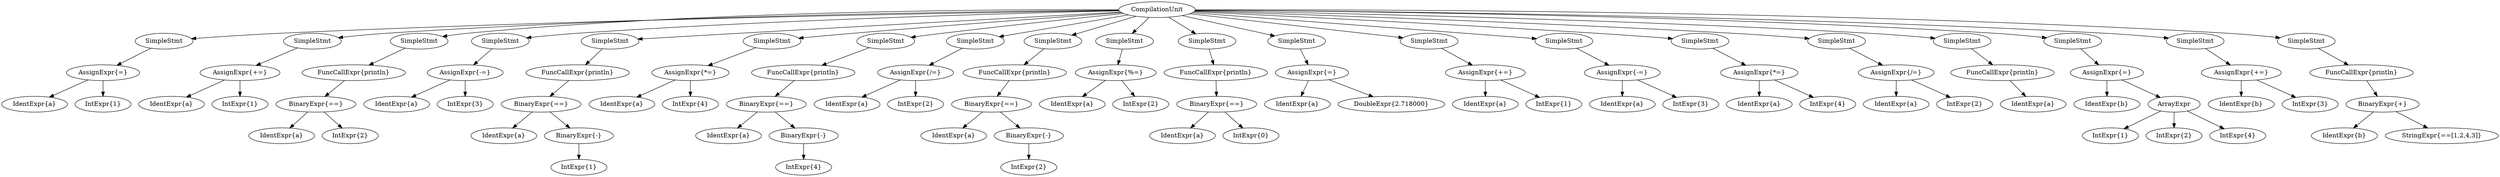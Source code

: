 digraph G{
	graph [ dpi = 300 ]
	node_0[label="CompilationUnit"]
	node_4[label="SimpleStmt"]
	node_0-> node_4
	node_4[label="SimpleStmt"]
	node_2[label="AssignExpr{=}"]
	node_4-> node_2
	node_2[label="AssignExpr{=}"]
	node_1[label="IdentExpr{a}"]
	node_2-> node_1
	node_2[label="AssignExpr{=}"]
	node_3[label="IntExpr{1}"]
	node_2-> node_3
	node_0[label="CompilationUnit"]
	node_8[label="SimpleStmt"]
	node_0-> node_8
	node_8[label="SimpleStmt"]
	node_6[label="AssignExpr{+=}"]
	node_8-> node_6
	node_6[label="AssignExpr{+=}"]
	node_5[label="IdentExpr{a}"]
	node_6-> node_5
	node_6[label="AssignExpr{+=}"]
	node_7[label="IntExpr{1}"]
	node_6-> node_7
	node_0[label="CompilationUnit"]
	node_13[label="SimpleStmt"]
	node_0-> node_13
	node_13[label="SimpleStmt"]
	node_9[label="FuncCallExpr{println}"]
	node_13-> node_9
	node_9[label="FuncCallExpr{println}"]
	node_11[label="BinaryExpr{==}"]
	node_9-> node_11
	node_11[label="BinaryExpr{==}"]
	node_10[label="IdentExpr{a}"]
	node_11-> node_10
	node_11[label="BinaryExpr{==}"]
	node_12[label="IntExpr{2}"]
	node_11-> node_12
	node_0[label="CompilationUnit"]
	node_17[label="SimpleStmt"]
	node_0-> node_17
	node_17[label="SimpleStmt"]
	node_15[label="AssignExpr{-=}"]
	node_17-> node_15
	node_15[label="AssignExpr{-=}"]
	node_14[label="IdentExpr{a}"]
	node_15-> node_14
	node_15[label="AssignExpr{-=}"]
	node_16[label="IntExpr{3}"]
	node_15-> node_16
	node_0[label="CompilationUnit"]
	node_23[label="SimpleStmt"]
	node_0-> node_23
	node_23[label="SimpleStmt"]
	node_18[label="FuncCallExpr{println}"]
	node_23-> node_18
	node_18[label="FuncCallExpr{println}"]
	node_20[label="BinaryExpr{==}"]
	node_18-> node_20
	node_20[label="BinaryExpr{==}"]
	node_19[label="IdentExpr{a}"]
	node_20-> node_19
	node_20[label="BinaryExpr{==}"]
	node_21[label="BinaryExpr{-}"]
	node_20-> node_21
	node_21[label="BinaryExpr{-}"]
	node_22[label="IntExpr{1}"]
	node_21-> node_22
	node_0[label="CompilationUnit"]
	node_27[label="SimpleStmt"]
	node_0-> node_27
	node_27[label="SimpleStmt"]
	node_25[label="AssignExpr{*=}"]
	node_27-> node_25
	node_25[label="AssignExpr{*=}"]
	node_24[label="IdentExpr{a}"]
	node_25-> node_24
	node_25[label="AssignExpr{*=}"]
	node_26[label="IntExpr{4}"]
	node_25-> node_26
	node_0[label="CompilationUnit"]
	node_33[label="SimpleStmt"]
	node_0-> node_33
	node_33[label="SimpleStmt"]
	node_28[label="FuncCallExpr{println}"]
	node_33-> node_28
	node_28[label="FuncCallExpr{println}"]
	node_30[label="BinaryExpr{==}"]
	node_28-> node_30
	node_30[label="BinaryExpr{==}"]
	node_29[label="IdentExpr{a}"]
	node_30-> node_29
	node_30[label="BinaryExpr{==}"]
	node_31[label="BinaryExpr{-}"]
	node_30-> node_31
	node_31[label="BinaryExpr{-}"]
	node_32[label="IntExpr{4}"]
	node_31-> node_32
	node_0[label="CompilationUnit"]
	node_37[label="SimpleStmt"]
	node_0-> node_37
	node_37[label="SimpleStmt"]
	node_35[label="AssignExpr{/=}"]
	node_37-> node_35
	node_35[label="AssignExpr{/=}"]
	node_34[label="IdentExpr{a}"]
	node_35-> node_34
	node_35[label="AssignExpr{/=}"]
	node_36[label="IntExpr{2}"]
	node_35-> node_36
	node_0[label="CompilationUnit"]
	node_43[label="SimpleStmt"]
	node_0-> node_43
	node_43[label="SimpleStmt"]
	node_38[label="FuncCallExpr{println}"]
	node_43-> node_38
	node_38[label="FuncCallExpr{println}"]
	node_40[label="BinaryExpr{==}"]
	node_38-> node_40
	node_40[label="BinaryExpr{==}"]
	node_39[label="IdentExpr{a}"]
	node_40-> node_39
	node_40[label="BinaryExpr{==}"]
	node_41[label="BinaryExpr{-}"]
	node_40-> node_41
	node_41[label="BinaryExpr{-}"]
	node_42[label="IntExpr{2}"]
	node_41-> node_42
	node_0[label="CompilationUnit"]
	node_47[label="SimpleStmt"]
	node_0-> node_47
	node_47[label="SimpleStmt"]
	node_45[label="AssignExpr{%=}"]
	node_47-> node_45
	node_45[label="AssignExpr{%=}"]
	node_44[label="IdentExpr{a}"]
	node_45-> node_44
	node_45[label="AssignExpr{%=}"]
	node_46[label="IntExpr{2}"]
	node_45-> node_46
	node_0[label="CompilationUnit"]
	node_52[label="SimpleStmt"]
	node_0-> node_52
	node_52[label="SimpleStmt"]
	node_48[label="FuncCallExpr{println}"]
	node_52-> node_48
	node_48[label="FuncCallExpr{println}"]
	node_50[label="BinaryExpr{==}"]
	node_48-> node_50
	node_50[label="BinaryExpr{==}"]
	node_49[label="IdentExpr{a}"]
	node_50-> node_49
	node_50[label="BinaryExpr{==}"]
	node_51[label="IntExpr{0}"]
	node_50-> node_51
	node_0[label="CompilationUnit"]
	node_56[label="SimpleStmt"]
	node_0-> node_56
	node_56[label="SimpleStmt"]
	node_54[label="AssignExpr{=}"]
	node_56-> node_54
	node_54[label="AssignExpr{=}"]
	node_53[label="IdentExpr{a}"]
	node_54-> node_53
	node_54[label="AssignExpr{=}"]
	node_55[label="DoubleExpr{2.718000}"]
	node_54-> node_55
	node_0[label="CompilationUnit"]
	node_60[label="SimpleStmt"]
	node_0-> node_60
	node_60[label="SimpleStmt"]
	node_58[label="AssignExpr{+=}"]
	node_60-> node_58
	node_58[label="AssignExpr{+=}"]
	node_57[label="IdentExpr{a}"]
	node_58-> node_57
	node_58[label="AssignExpr{+=}"]
	node_59[label="IntExpr{1}"]
	node_58-> node_59
	node_0[label="CompilationUnit"]
	node_64[label="SimpleStmt"]
	node_0-> node_64
	node_64[label="SimpleStmt"]
	node_62[label="AssignExpr{-=}"]
	node_64-> node_62
	node_62[label="AssignExpr{-=}"]
	node_61[label="IdentExpr{a}"]
	node_62-> node_61
	node_62[label="AssignExpr{-=}"]
	node_63[label="IntExpr{3}"]
	node_62-> node_63
	node_0[label="CompilationUnit"]
	node_68[label="SimpleStmt"]
	node_0-> node_68
	node_68[label="SimpleStmt"]
	node_66[label="AssignExpr{*=}"]
	node_68-> node_66
	node_66[label="AssignExpr{*=}"]
	node_65[label="IdentExpr{a}"]
	node_66-> node_65
	node_66[label="AssignExpr{*=}"]
	node_67[label="IntExpr{4}"]
	node_66-> node_67
	node_0[label="CompilationUnit"]
	node_72[label="SimpleStmt"]
	node_0-> node_72
	node_72[label="SimpleStmt"]
	node_70[label="AssignExpr{/=}"]
	node_72-> node_70
	node_70[label="AssignExpr{/=}"]
	node_69[label="IdentExpr{a}"]
	node_70-> node_69
	node_70[label="AssignExpr{/=}"]
	node_71[label="IntExpr{2}"]
	node_70-> node_71
	node_0[label="CompilationUnit"]
	node_75[label="SimpleStmt"]
	node_0-> node_75
	node_75[label="SimpleStmt"]
	node_73[label="FuncCallExpr{println}"]
	node_75-> node_73
	node_73[label="FuncCallExpr{println}"]
	node_74[label="IdentExpr{a}"]
	node_73-> node_74
	node_0[label="CompilationUnit"]
	node_82[label="SimpleStmt"]
	node_0-> node_82
	node_82[label="SimpleStmt"]
	node_77[label="AssignExpr{=}"]
	node_82-> node_77
	node_77[label="AssignExpr{=}"]
	node_76[label="IdentExpr{b}"]
	node_77-> node_76
	node_77[label="AssignExpr{=}"]
	node_78[label="ArrayExpr"]
	node_77-> node_78
	node_78[label="ArrayExpr"]
	node_79[label="IntExpr{1}"]
	node_78-> node_79
	node_78[label="ArrayExpr"]
	node_80[label="IntExpr{2}"]
	node_78-> node_80
	node_78[label="ArrayExpr"]
	node_81[label="IntExpr{4}"]
	node_78-> node_81
	node_0[label="CompilationUnit"]
	node_86[label="SimpleStmt"]
	node_0-> node_86
	node_86[label="SimpleStmt"]
	node_84[label="AssignExpr{+=}"]
	node_86-> node_84
	node_84[label="AssignExpr{+=}"]
	node_83[label="IdentExpr{b}"]
	node_84-> node_83
	node_84[label="AssignExpr{+=}"]
	node_85[label="IntExpr{3}"]
	node_84-> node_85
	node_0[label="CompilationUnit"]
	node_91[label="SimpleStmt"]
	node_0-> node_91
	node_91[label="SimpleStmt"]
	node_87[label="FuncCallExpr{println}"]
	node_91-> node_87
	node_87[label="FuncCallExpr{println}"]
	node_89[label="BinaryExpr{+}"]
	node_87-> node_89
	node_89[label="BinaryExpr{+}"]
	node_88[label="IdentExpr{b}"]
	node_89-> node_88
	node_89[label="BinaryExpr{+}"]
	node_90[label="StringExpr{==[1,2,4,3]}"]
	node_89-> node_90
}